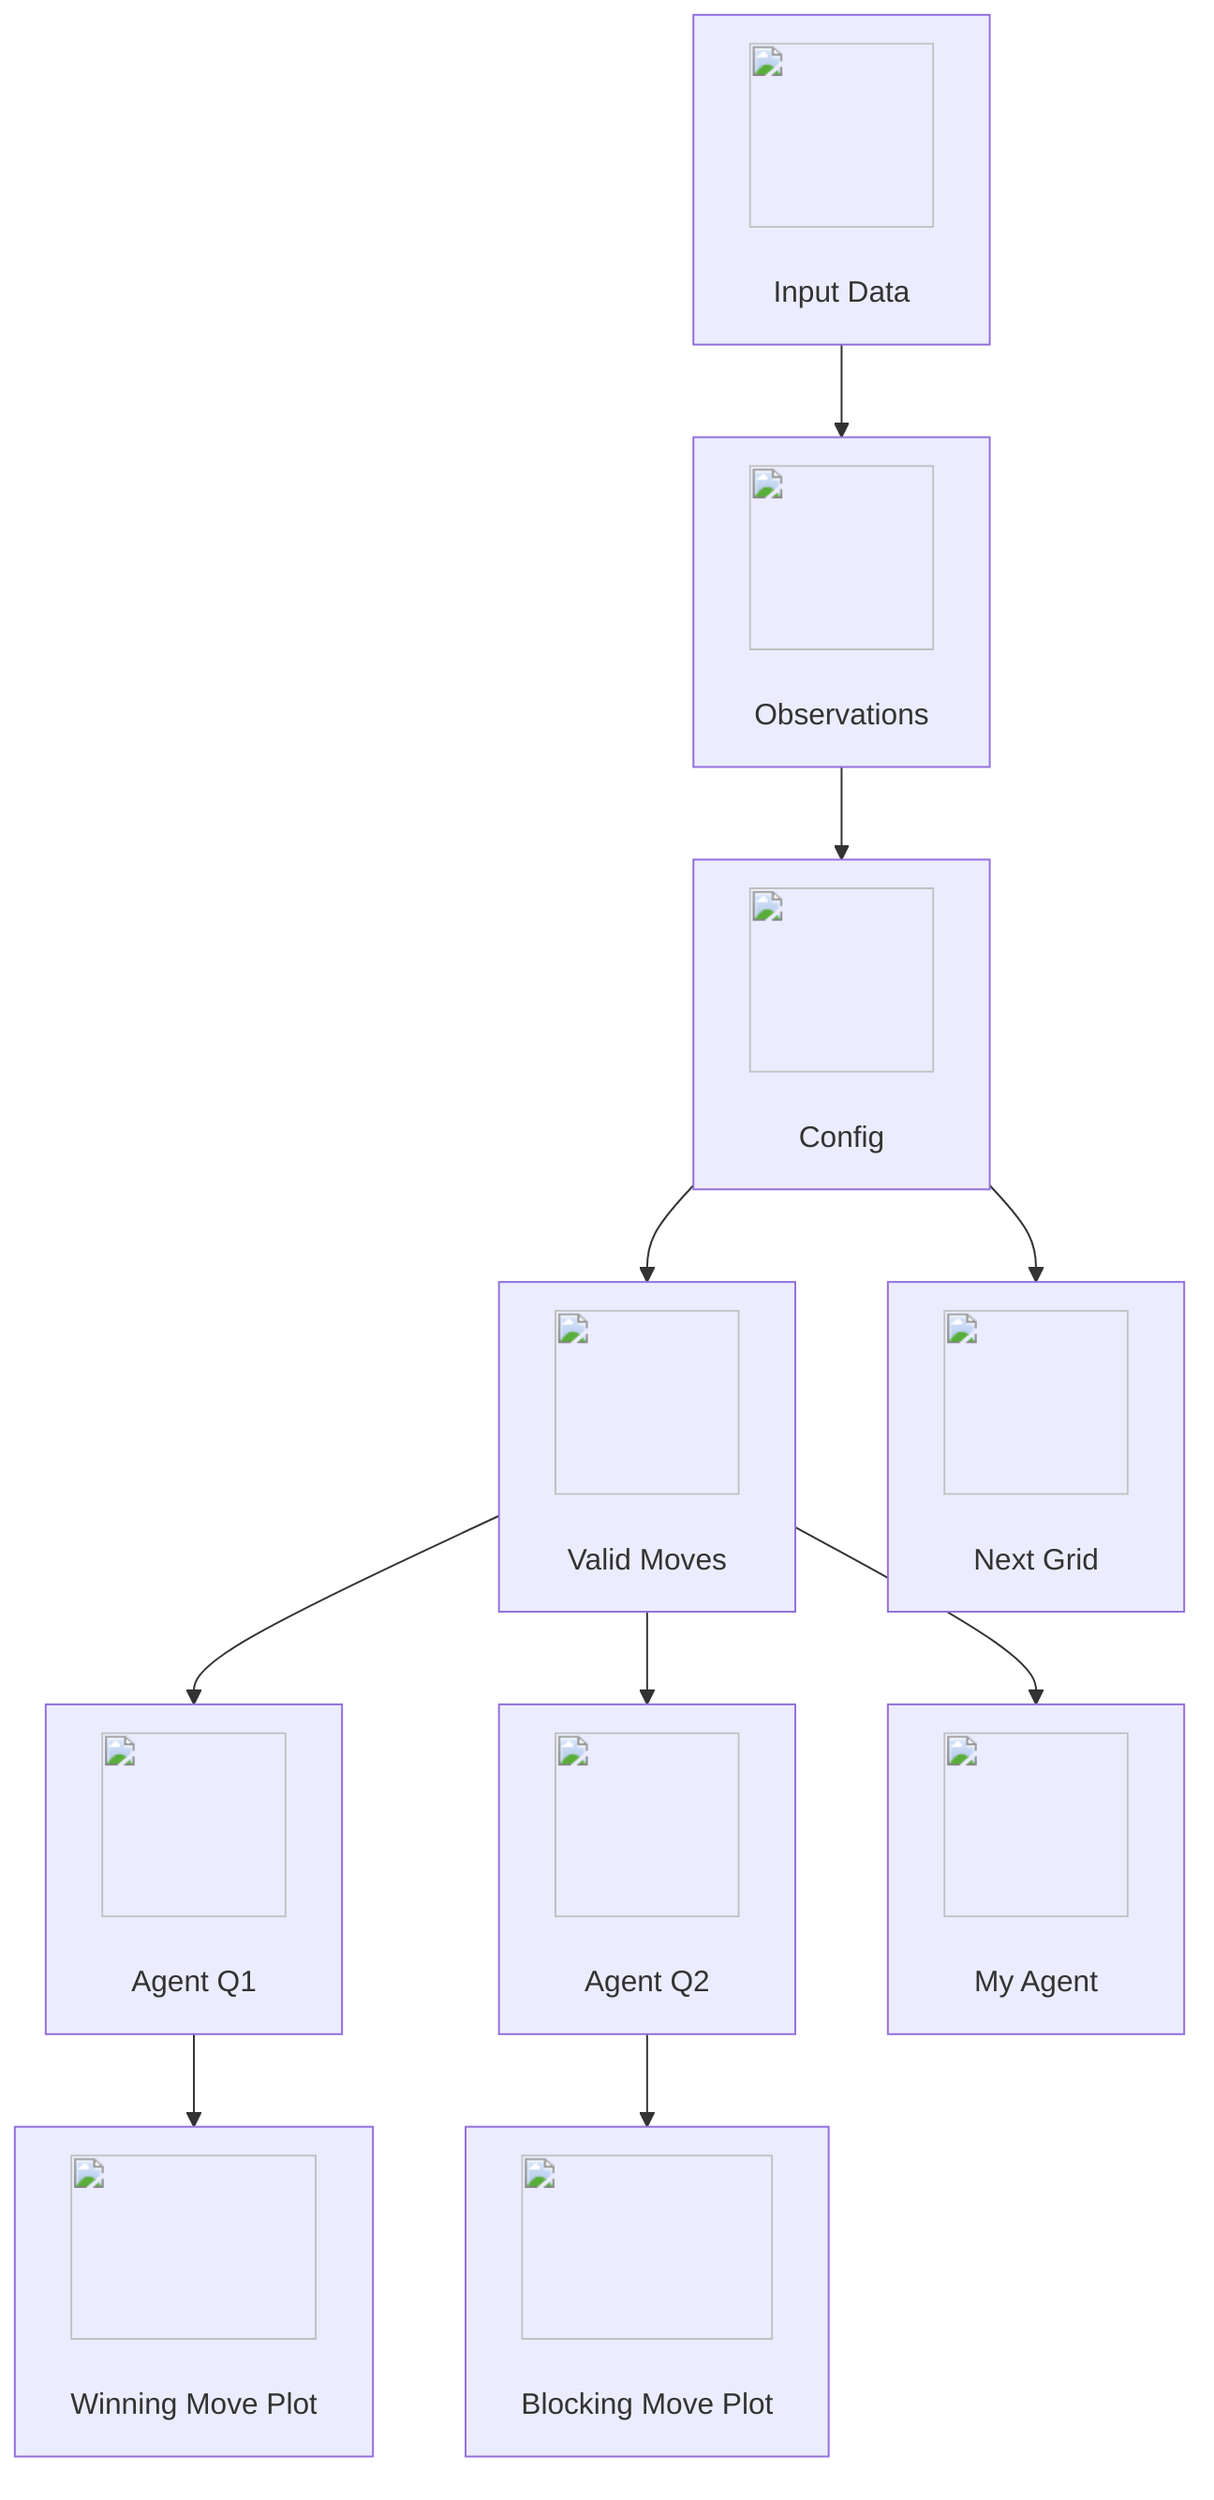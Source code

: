 %%{init: {'theme': 'default'}}%%

graph TD;
    A["<img src='file.svg' width=100 height=100/> <br/> Input Data"]
    --> B["<img src='database.svg' width=100 height=100/> <br/> Observations"]
    --> C["<img src='table.svg' width=100 height=100/> <br/> Config"]

    C --> D["<img src='column_split.svg' width=100 height=100/> <br/> Valid Moves"];
    C --> E["<img src='row_split.svg' width=100 height=100/> <br/> Next Grid"];

    D --> F["<img src='brain.svg' width=100 height=100/> <br/> Agent Q1"];
    D --> G["<img src='brain.svg' width=100 height=100/> <br/> Agent Q2"];
    D --> H["<img src='brain.svg' width=100 height=100/> <br/> My Agent"];

    F --> I["<img src='scatter_plot_template.svg' width=100 height=100/> <br/> Winning Move Plot"];
    G --> J["<img src='scatter_plot_template.svg' width=100 height=100/> <br/> Blocking Move Plot"];